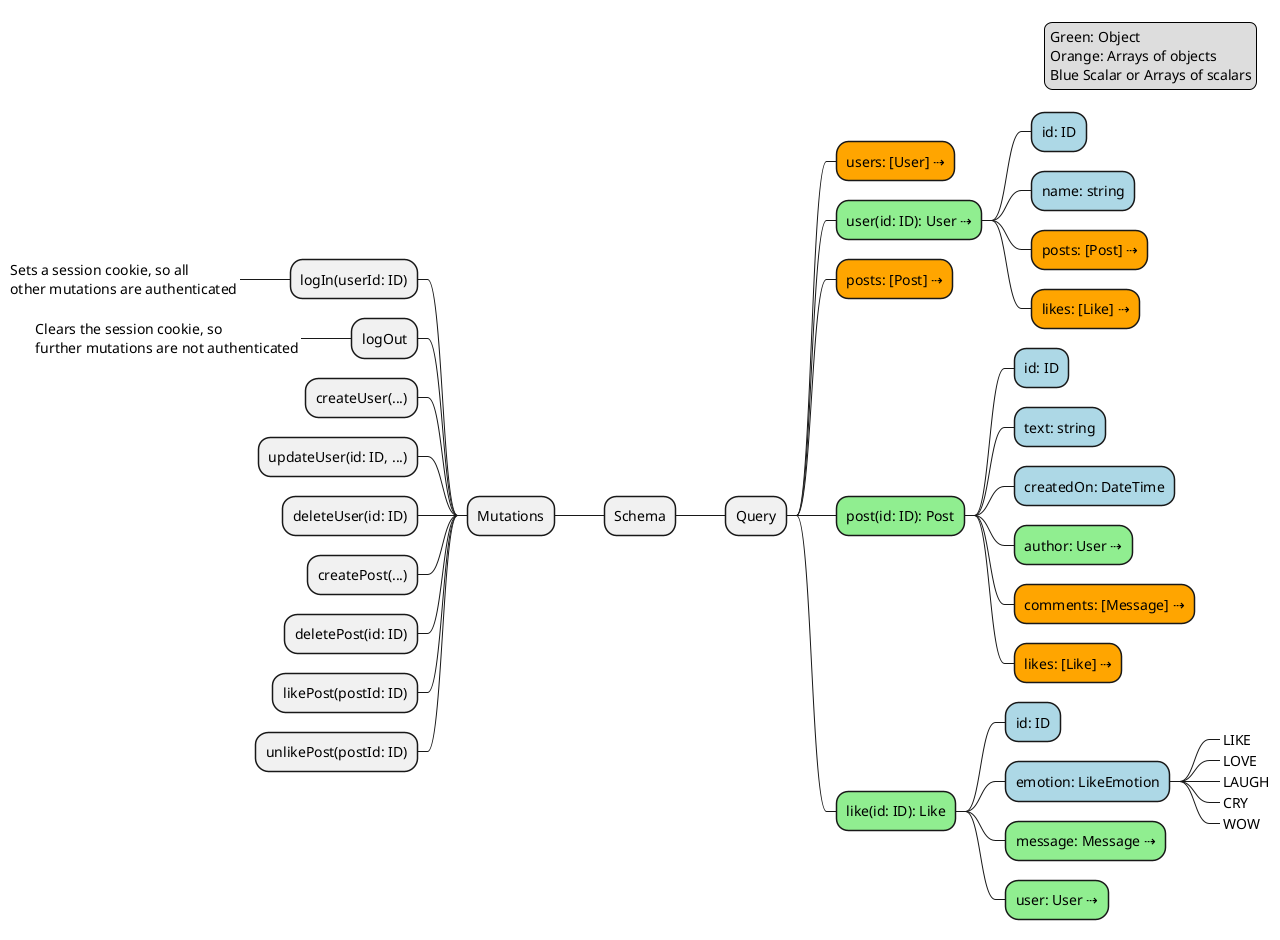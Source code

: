 @startuml Schema

@startmindmap

* Schema
** Query
***[#orange] users: [User] ⇢
***[#lightgreen] user(id: ID): User ⇢
****[#lightblue] id: ID
****[#lightblue] name: string
****[#orange] posts: [Post] ⇢
****[#orange] likes: [Like] ⇢
***[#orange] posts: [Post] ⇢
***[#lightgreen] post(id: ID): Post
****[#lightblue] id: ID
****[#lightblue] text: string
****[#lightblue] createdOn: DateTime
****[#lightgreen] author: User ⇢
****[#orange] comments: [Message] ⇢
****[#orange] likes: [Like] ⇢
***[#lightgreen] like(id: ID): Like
****[#lightblue] id: ID
****[#lightblue] emotion: LikeEmotion
*****_ LIKE
*****_ LOVE
*****_ LAUGH
*****_ CRY
*****_ WOW
****[#lightgreen] message: Message ⇢
****[#lightgreen] user: User ⇢

left side

** Mutations
*** logIn(userId: ID)
****_:Sets a session cookie, so all
other mutations are authenticated;
*** logOut
****_:Clears the session cookie, so
further mutations are not authenticated;
*** createUser(...)
*** updateUser(id: ID, ...)
*** deleteUser(id: ID)
*** createPost(...)
*** deletePost(id: ID)
*** likePost(postId: ID)
*** unlikePost(postId: ID)

legend top right
  Green: Object
  Orange: Arrays of objects
  Blue Scalar or Arrays of scalars
endlegend

@endmindmap

@enduml
